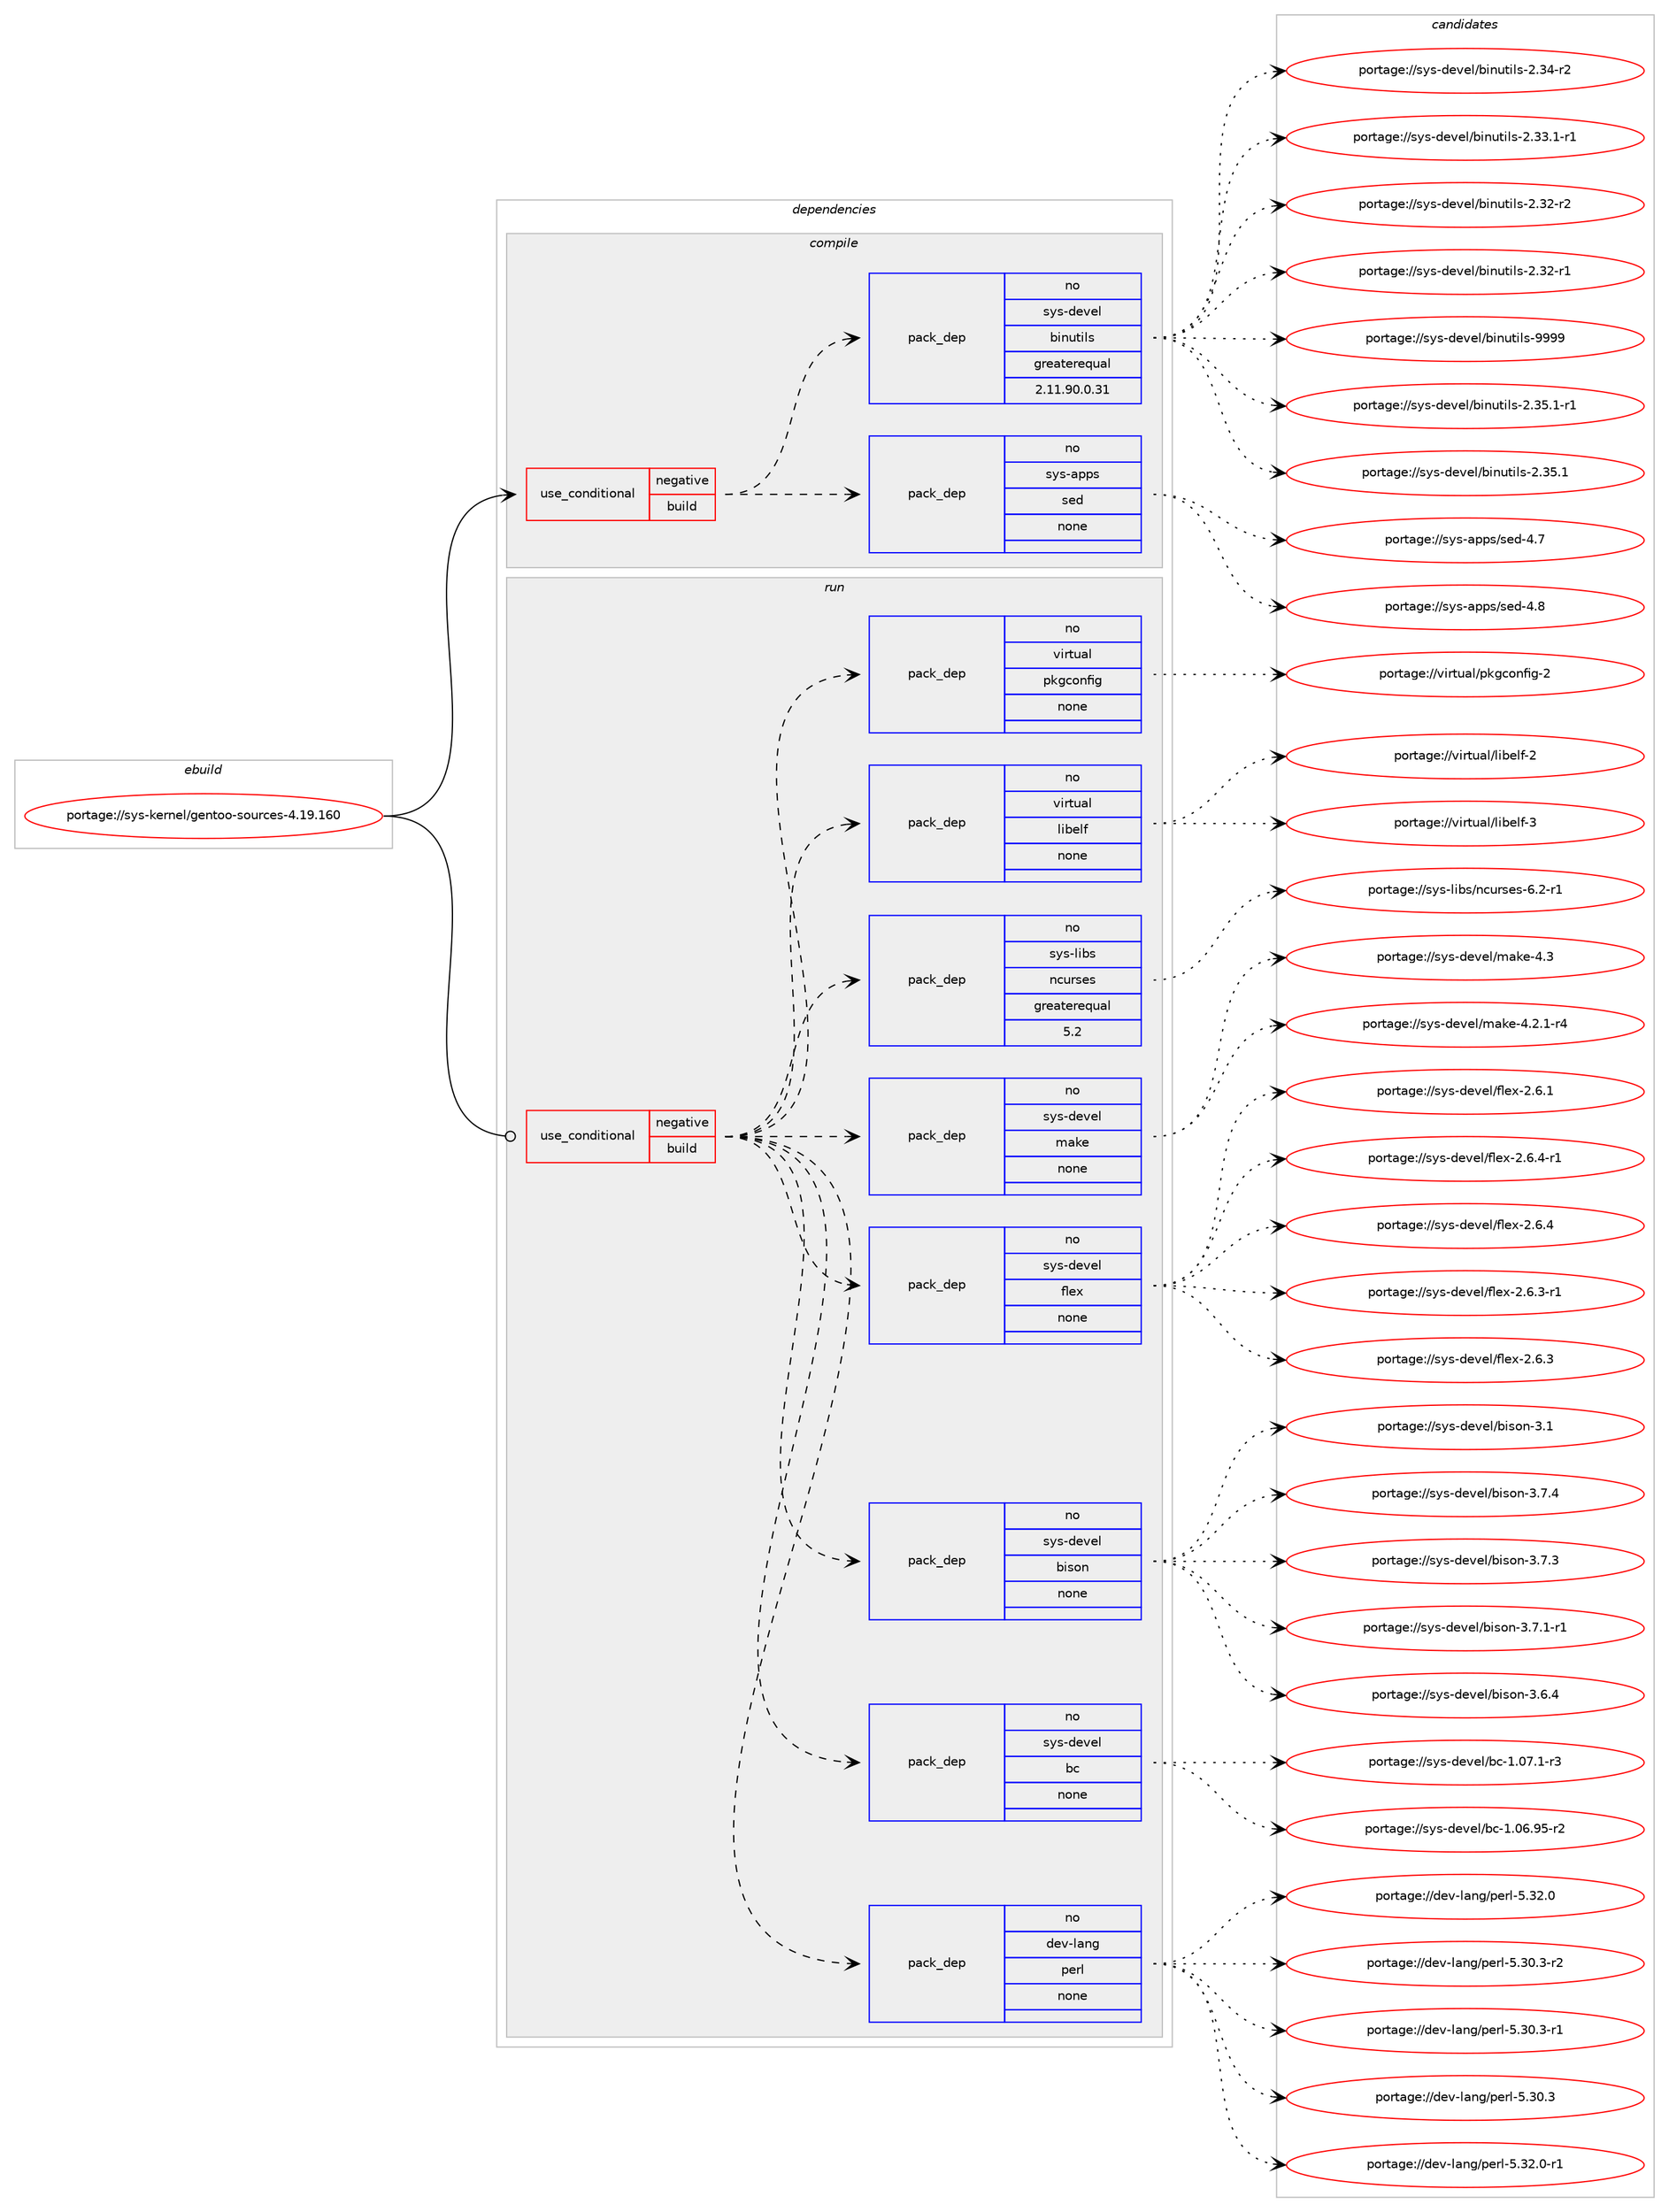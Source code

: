 digraph prolog {

# *************
# Graph options
# *************

newrank=true;
concentrate=true;
compound=true;
graph [rankdir=LR,fontname=Helvetica,fontsize=10,ranksep=1.5];#, ranksep=2.5, nodesep=0.2];
edge  [arrowhead=vee];
node  [fontname=Helvetica,fontsize=10];

# **********
# The ebuild
# **********

subgraph cluster_leftcol {
color=gray;
rank=same;
label=<<i>ebuild</i>>;
id [label="portage://sys-kernel/gentoo-sources-4.19.160", color=red, width=4, href="../sys-kernel/gentoo-sources-4.19.160.svg"];
}

# ****************
# The dependencies
# ****************

subgraph cluster_midcol {
color=gray;
label=<<i>dependencies</i>>;
subgraph cluster_compile {
fillcolor="#eeeeee";
style=filled;
label=<<i>compile</i>>;
subgraph cond98 {
dependency1383 [label=<<TABLE BORDER="0" CELLBORDER="1" CELLSPACING="0" CELLPADDING="4"><TR><TD ROWSPAN="3" CELLPADDING="10">use_conditional</TD></TR><TR><TD>negative</TD></TR><TR><TD>build</TD></TR></TABLE>>, shape=none, color=red];
subgraph pack1256 {
dependency1384 [label=<<TABLE BORDER="0" CELLBORDER="1" CELLSPACING="0" CELLPADDING="4" WIDTH="220"><TR><TD ROWSPAN="6" CELLPADDING="30">pack_dep</TD></TR><TR><TD WIDTH="110">no</TD></TR><TR><TD>sys-apps</TD></TR><TR><TD>sed</TD></TR><TR><TD>none</TD></TR><TR><TD></TD></TR></TABLE>>, shape=none, color=blue];
}
dependency1383:e -> dependency1384:w [weight=20,style="dashed",arrowhead="vee"];
subgraph pack1257 {
dependency1385 [label=<<TABLE BORDER="0" CELLBORDER="1" CELLSPACING="0" CELLPADDING="4" WIDTH="220"><TR><TD ROWSPAN="6" CELLPADDING="30">pack_dep</TD></TR><TR><TD WIDTH="110">no</TD></TR><TR><TD>sys-devel</TD></TR><TR><TD>binutils</TD></TR><TR><TD>greaterequal</TD></TR><TR><TD>2.11.90.0.31</TD></TR></TABLE>>, shape=none, color=blue];
}
dependency1383:e -> dependency1385:w [weight=20,style="dashed",arrowhead="vee"];
}
id:e -> dependency1383:w [weight=20,style="solid",arrowhead="vee"];
}
subgraph cluster_compileandrun {
fillcolor="#eeeeee";
style=filled;
label=<<i>compile and run</i>>;
}
subgraph cluster_run {
fillcolor="#eeeeee";
style=filled;
label=<<i>run</i>>;
subgraph cond99 {
dependency1386 [label=<<TABLE BORDER="0" CELLBORDER="1" CELLSPACING="0" CELLPADDING="4"><TR><TD ROWSPAN="3" CELLPADDING="10">use_conditional</TD></TR><TR><TD>negative</TD></TR><TR><TD>build</TD></TR></TABLE>>, shape=none, color=red];
subgraph pack1258 {
dependency1387 [label=<<TABLE BORDER="0" CELLBORDER="1" CELLSPACING="0" CELLPADDING="4" WIDTH="220"><TR><TD ROWSPAN="6" CELLPADDING="30">pack_dep</TD></TR><TR><TD WIDTH="110">no</TD></TR><TR><TD>dev-lang</TD></TR><TR><TD>perl</TD></TR><TR><TD>none</TD></TR><TR><TD></TD></TR></TABLE>>, shape=none, color=blue];
}
dependency1386:e -> dependency1387:w [weight=20,style="dashed",arrowhead="vee"];
subgraph pack1259 {
dependency1388 [label=<<TABLE BORDER="0" CELLBORDER="1" CELLSPACING="0" CELLPADDING="4" WIDTH="220"><TR><TD ROWSPAN="6" CELLPADDING="30">pack_dep</TD></TR><TR><TD WIDTH="110">no</TD></TR><TR><TD>sys-devel</TD></TR><TR><TD>bc</TD></TR><TR><TD>none</TD></TR><TR><TD></TD></TR></TABLE>>, shape=none, color=blue];
}
dependency1386:e -> dependency1388:w [weight=20,style="dashed",arrowhead="vee"];
subgraph pack1260 {
dependency1389 [label=<<TABLE BORDER="0" CELLBORDER="1" CELLSPACING="0" CELLPADDING="4" WIDTH="220"><TR><TD ROWSPAN="6" CELLPADDING="30">pack_dep</TD></TR><TR><TD WIDTH="110">no</TD></TR><TR><TD>sys-devel</TD></TR><TR><TD>bison</TD></TR><TR><TD>none</TD></TR><TR><TD></TD></TR></TABLE>>, shape=none, color=blue];
}
dependency1386:e -> dependency1389:w [weight=20,style="dashed",arrowhead="vee"];
subgraph pack1261 {
dependency1390 [label=<<TABLE BORDER="0" CELLBORDER="1" CELLSPACING="0" CELLPADDING="4" WIDTH="220"><TR><TD ROWSPAN="6" CELLPADDING="30">pack_dep</TD></TR><TR><TD WIDTH="110">no</TD></TR><TR><TD>sys-devel</TD></TR><TR><TD>flex</TD></TR><TR><TD>none</TD></TR><TR><TD></TD></TR></TABLE>>, shape=none, color=blue];
}
dependency1386:e -> dependency1390:w [weight=20,style="dashed",arrowhead="vee"];
subgraph pack1262 {
dependency1391 [label=<<TABLE BORDER="0" CELLBORDER="1" CELLSPACING="0" CELLPADDING="4" WIDTH="220"><TR><TD ROWSPAN="6" CELLPADDING="30">pack_dep</TD></TR><TR><TD WIDTH="110">no</TD></TR><TR><TD>sys-devel</TD></TR><TR><TD>make</TD></TR><TR><TD>none</TD></TR><TR><TD></TD></TR></TABLE>>, shape=none, color=blue];
}
dependency1386:e -> dependency1391:w [weight=20,style="dashed",arrowhead="vee"];
subgraph pack1263 {
dependency1392 [label=<<TABLE BORDER="0" CELLBORDER="1" CELLSPACING="0" CELLPADDING="4" WIDTH="220"><TR><TD ROWSPAN="6" CELLPADDING="30">pack_dep</TD></TR><TR><TD WIDTH="110">no</TD></TR><TR><TD>sys-libs</TD></TR><TR><TD>ncurses</TD></TR><TR><TD>greaterequal</TD></TR><TR><TD>5.2</TD></TR></TABLE>>, shape=none, color=blue];
}
dependency1386:e -> dependency1392:w [weight=20,style="dashed",arrowhead="vee"];
subgraph pack1264 {
dependency1393 [label=<<TABLE BORDER="0" CELLBORDER="1" CELLSPACING="0" CELLPADDING="4" WIDTH="220"><TR><TD ROWSPAN="6" CELLPADDING="30">pack_dep</TD></TR><TR><TD WIDTH="110">no</TD></TR><TR><TD>virtual</TD></TR><TR><TD>libelf</TD></TR><TR><TD>none</TD></TR><TR><TD></TD></TR></TABLE>>, shape=none, color=blue];
}
dependency1386:e -> dependency1393:w [weight=20,style="dashed",arrowhead="vee"];
subgraph pack1265 {
dependency1394 [label=<<TABLE BORDER="0" CELLBORDER="1" CELLSPACING="0" CELLPADDING="4" WIDTH="220"><TR><TD ROWSPAN="6" CELLPADDING="30">pack_dep</TD></TR><TR><TD WIDTH="110">no</TD></TR><TR><TD>virtual</TD></TR><TR><TD>pkgconfig</TD></TR><TR><TD>none</TD></TR><TR><TD></TD></TR></TABLE>>, shape=none, color=blue];
}
dependency1386:e -> dependency1394:w [weight=20,style="dashed",arrowhead="vee"];
}
id:e -> dependency1386:w [weight=20,style="solid",arrowhead="odot"];
}
}

# **************
# The candidates
# **************

subgraph cluster_choices {
rank=same;
color=gray;
label=<<i>candidates</i>>;

subgraph choice1256 {
color=black;
nodesep=1;
choice11512111545971121121154711510110045524656 [label="portage://sys-apps/sed-4.8", color=red, width=4,href="../sys-apps/sed-4.8.svg"];
choice11512111545971121121154711510110045524655 [label="portage://sys-apps/sed-4.7", color=red, width=4,href="../sys-apps/sed-4.7.svg"];
dependency1384:e -> choice11512111545971121121154711510110045524656:w [style=dotted,weight="100"];
dependency1384:e -> choice11512111545971121121154711510110045524655:w [style=dotted,weight="100"];
}
subgraph choice1257 {
color=black;
nodesep=1;
choice1151211154510010111810110847981051101171161051081154557575757 [label="portage://sys-devel/binutils-9999", color=red, width=4,href="../sys-devel/binutils-9999.svg"];
choice115121115451001011181011084798105110117116105108115455046515346494511449 [label="portage://sys-devel/binutils-2.35.1-r1", color=red, width=4,href="../sys-devel/binutils-2.35.1-r1.svg"];
choice11512111545100101118101108479810511011711610510811545504651534649 [label="portage://sys-devel/binutils-2.35.1", color=red, width=4,href="../sys-devel/binutils-2.35.1.svg"];
choice11512111545100101118101108479810511011711610510811545504651524511450 [label="portage://sys-devel/binutils-2.34-r2", color=red, width=4,href="../sys-devel/binutils-2.34-r2.svg"];
choice115121115451001011181011084798105110117116105108115455046515146494511449 [label="portage://sys-devel/binutils-2.33.1-r1", color=red, width=4,href="../sys-devel/binutils-2.33.1-r1.svg"];
choice11512111545100101118101108479810511011711610510811545504651504511450 [label="portage://sys-devel/binutils-2.32-r2", color=red, width=4,href="../sys-devel/binutils-2.32-r2.svg"];
choice11512111545100101118101108479810511011711610510811545504651504511449 [label="portage://sys-devel/binutils-2.32-r1", color=red, width=4,href="../sys-devel/binutils-2.32-r1.svg"];
dependency1385:e -> choice1151211154510010111810110847981051101171161051081154557575757:w [style=dotted,weight="100"];
dependency1385:e -> choice115121115451001011181011084798105110117116105108115455046515346494511449:w [style=dotted,weight="100"];
dependency1385:e -> choice11512111545100101118101108479810511011711610510811545504651534649:w [style=dotted,weight="100"];
dependency1385:e -> choice11512111545100101118101108479810511011711610510811545504651524511450:w [style=dotted,weight="100"];
dependency1385:e -> choice115121115451001011181011084798105110117116105108115455046515146494511449:w [style=dotted,weight="100"];
dependency1385:e -> choice11512111545100101118101108479810511011711610510811545504651504511450:w [style=dotted,weight="100"];
dependency1385:e -> choice11512111545100101118101108479810511011711610510811545504651504511449:w [style=dotted,weight="100"];
}
subgraph choice1258 {
color=black;
nodesep=1;
choice100101118451089711010347112101114108455346515046484511449 [label="portage://dev-lang/perl-5.32.0-r1", color=red, width=4,href="../dev-lang/perl-5.32.0-r1.svg"];
choice10010111845108971101034711210111410845534651504648 [label="portage://dev-lang/perl-5.32.0", color=red, width=4,href="../dev-lang/perl-5.32.0.svg"];
choice100101118451089711010347112101114108455346514846514511450 [label="portage://dev-lang/perl-5.30.3-r2", color=red, width=4,href="../dev-lang/perl-5.30.3-r2.svg"];
choice100101118451089711010347112101114108455346514846514511449 [label="portage://dev-lang/perl-5.30.3-r1", color=red, width=4,href="../dev-lang/perl-5.30.3-r1.svg"];
choice10010111845108971101034711210111410845534651484651 [label="portage://dev-lang/perl-5.30.3", color=red, width=4,href="../dev-lang/perl-5.30.3.svg"];
dependency1387:e -> choice100101118451089711010347112101114108455346515046484511449:w [style=dotted,weight="100"];
dependency1387:e -> choice10010111845108971101034711210111410845534651504648:w [style=dotted,weight="100"];
dependency1387:e -> choice100101118451089711010347112101114108455346514846514511450:w [style=dotted,weight="100"];
dependency1387:e -> choice100101118451089711010347112101114108455346514846514511449:w [style=dotted,weight="100"];
dependency1387:e -> choice10010111845108971101034711210111410845534651484651:w [style=dotted,weight="100"];
}
subgraph choice1259 {
color=black;
nodesep=1;
choice11512111545100101118101108479899454946485546494511451 [label="portage://sys-devel/bc-1.07.1-r3", color=red, width=4,href="../sys-devel/bc-1.07.1-r3.svg"];
choice1151211154510010111810110847989945494648544657534511450 [label="portage://sys-devel/bc-1.06.95-r2", color=red, width=4,href="../sys-devel/bc-1.06.95-r2.svg"];
dependency1388:e -> choice11512111545100101118101108479899454946485546494511451:w [style=dotted,weight="100"];
dependency1388:e -> choice1151211154510010111810110847989945494648544657534511450:w [style=dotted,weight="100"];
}
subgraph choice1260 {
color=black;
nodesep=1;
choice115121115451001011181011084798105115111110455146554652 [label="portage://sys-devel/bison-3.7.4", color=red, width=4,href="../sys-devel/bison-3.7.4.svg"];
choice115121115451001011181011084798105115111110455146554651 [label="portage://sys-devel/bison-3.7.3", color=red, width=4,href="../sys-devel/bison-3.7.3.svg"];
choice1151211154510010111810110847981051151111104551465546494511449 [label="portage://sys-devel/bison-3.7.1-r1", color=red, width=4,href="../sys-devel/bison-3.7.1-r1.svg"];
choice115121115451001011181011084798105115111110455146544652 [label="portage://sys-devel/bison-3.6.4", color=red, width=4,href="../sys-devel/bison-3.6.4.svg"];
choice11512111545100101118101108479810511511111045514649 [label="portage://sys-devel/bison-3.1", color=red, width=4,href="../sys-devel/bison-3.1.svg"];
dependency1389:e -> choice115121115451001011181011084798105115111110455146554652:w [style=dotted,weight="100"];
dependency1389:e -> choice115121115451001011181011084798105115111110455146554651:w [style=dotted,weight="100"];
dependency1389:e -> choice1151211154510010111810110847981051151111104551465546494511449:w [style=dotted,weight="100"];
dependency1389:e -> choice115121115451001011181011084798105115111110455146544652:w [style=dotted,weight="100"];
dependency1389:e -> choice11512111545100101118101108479810511511111045514649:w [style=dotted,weight="100"];
}
subgraph choice1261 {
color=black;
nodesep=1;
choice11512111545100101118101108471021081011204550465446524511449 [label="portage://sys-devel/flex-2.6.4-r1", color=red, width=4,href="../sys-devel/flex-2.6.4-r1.svg"];
choice1151211154510010111810110847102108101120455046544652 [label="portage://sys-devel/flex-2.6.4", color=red, width=4,href="../sys-devel/flex-2.6.4.svg"];
choice11512111545100101118101108471021081011204550465446514511449 [label="portage://sys-devel/flex-2.6.3-r1", color=red, width=4,href="../sys-devel/flex-2.6.3-r1.svg"];
choice1151211154510010111810110847102108101120455046544651 [label="portage://sys-devel/flex-2.6.3", color=red, width=4,href="../sys-devel/flex-2.6.3.svg"];
choice1151211154510010111810110847102108101120455046544649 [label="portage://sys-devel/flex-2.6.1", color=red, width=4,href="../sys-devel/flex-2.6.1.svg"];
dependency1390:e -> choice11512111545100101118101108471021081011204550465446524511449:w [style=dotted,weight="100"];
dependency1390:e -> choice1151211154510010111810110847102108101120455046544652:w [style=dotted,weight="100"];
dependency1390:e -> choice11512111545100101118101108471021081011204550465446514511449:w [style=dotted,weight="100"];
dependency1390:e -> choice1151211154510010111810110847102108101120455046544651:w [style=dotted,weight="100"];
dependency1390:e -> choice1151211154510010111810110847102108101120455046544649:w [style=dotted,weight="100"];
}
subgraph choice1262 {
color=black;
nodesep=1;
choice11512111545100101118101108471099710710145524651 [label="portage://sys-devel/make-4.3", color=red, width=4,href="../sys-devel/make-4.3.svg"];
choice1151211154510010111810110847109971071014552465046494511452 [label="portage://sys-devel/make-4.2.1-r4", color=red, width=4,href="../sys-devel/make-4.2.1-r4.svg"];
dependency1391:e -> choice11512111545100101118101108471099710710145524651:w [style=dotted,weight="100"];
dependency1391:e -> choice1151211154510010111810110847109971071014552465046494511452:w [style=dotted,weight="100"];
}
subgraph choice1263 {
color=black;
nodesep=1;
choice11512111545108105981154711099117114115101115455446504511449 [label="portage://sys-libs/ncurses-6.2-r1", color=red, width=4,href="../sys-libs/ncurses-6.2-r1.svg"];
dependency1392:e -> choice11512111545108105981154711099117114115101115455446504511449:w [style=dotted,weight="100"];
}
subgraph choice1264 {
color=black;
nodesep=1;
choice1181051141161179710847108105981011081024551 [label="portage://virtual/libelf-3", color=red, width=4,href="../virtual/libelf-3.svg"];
choice1181051141161179710847108105981011081024550 [label="portage://virtual/libelf-2", color=red, width=4,href="../virtual/libelf-2.svg"];
dependency1393:e -> choice1181051141161179710847108105981011081024551:w [style=dotted,weight="100"];
dependency1393:e -> choice1181051141161179710847108105981011081024550:w [style=dotted,weight="100"];
}
subgraph choice1265 {
color=black;
nodesep=1;
choice1181051141161179710847112107103991111101021051034550 [label="portage://virtual/pkgconfig-2", color=red, width=4,href="../virtual/pkgconfig-2.svg"];
dependency1394:e -> choice1181051141161179710847112107103991111101021051034550:w [style=dotted,weight="100"];
}
}

}
